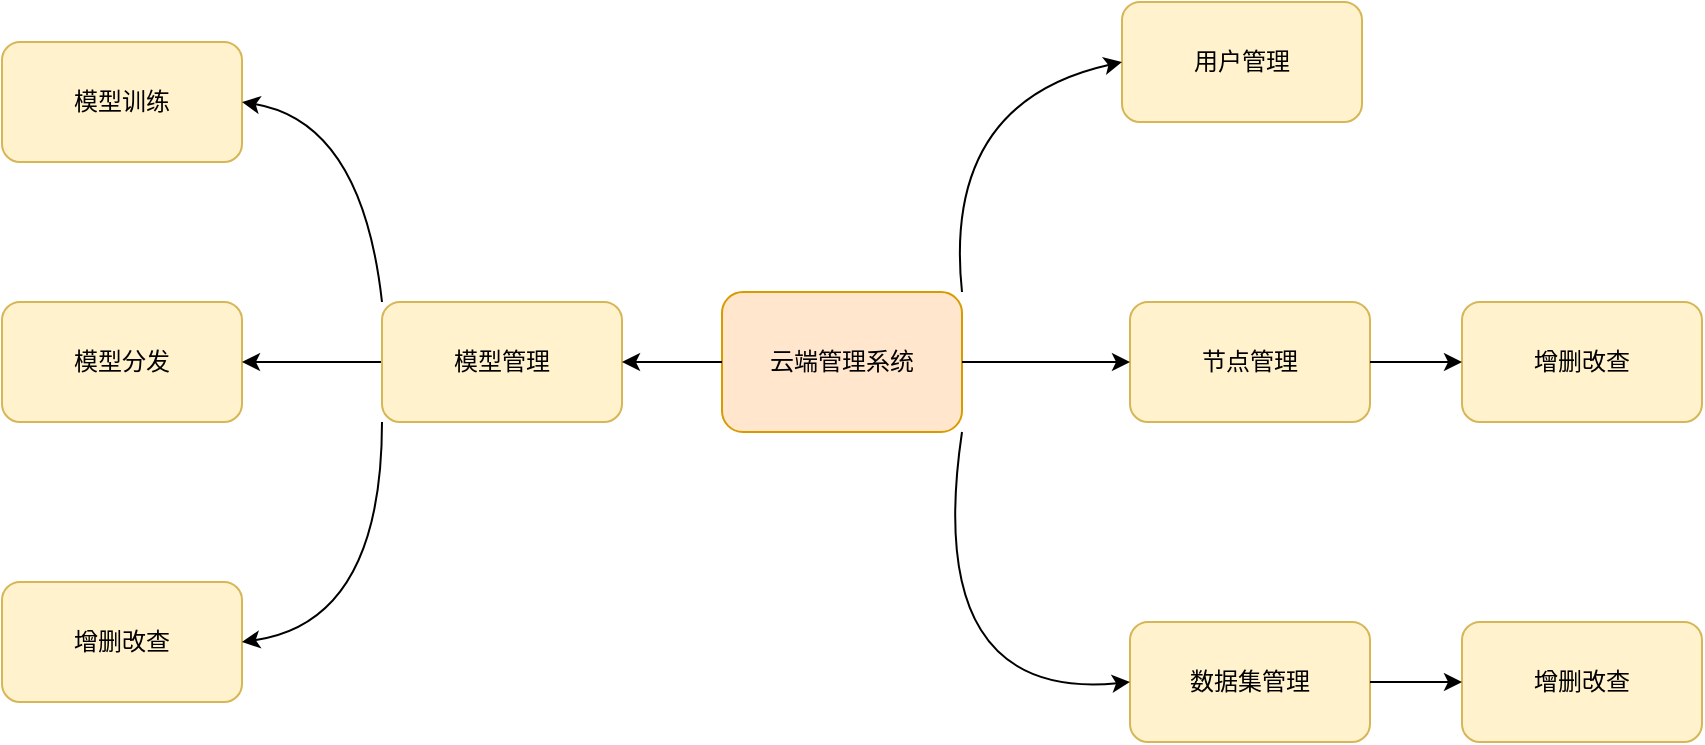 <mxfile version="22.1.16" type="device">
  <diagram name="第 1 页" id="9Oog0-D7ZCl4sMxFgo37">
    <mxGraphModel dx="1866" dy="797" grid="1" gridSize="10" guides="1" tooltips="1" connect="1" arrows="1" fold="1" page="1" pageScale="1" pageWidth="827" pageHeight="1169" math="0" shadow="0">
      <root>
        <mxCell id="0" />
        <mxCell id="1" parent="0" />
        <mxCell id="uxbuTQwOqJ31L3AToYdR-1" value="云端管理系统" style="rounded=1;whiteSpace=wrap;html=1;fillColor=#ffe6cc;strokeColor=#d79b00;" parent="1" vertex="1">
          <mxGeometry x="210" y="285" width="120" height="70" as="geometry" />
        </mxCell>
        <mxCell id="uxbuTQwOqJ31L3AToYdR-2" value="用户管理" style="rounded=1;whiteSpace=wrap;html=1;fillColor=#fff2cc;strokeColor=#d6b656;" parent="1" vertex="1">
          <mxGeometry x="410" y="140" width="120" height="60" as="geometry" />
        </mxCell>
        <mxCell id="uxbuTQwOqJ31L3AToYdR-3" value="节点管理" style="rounded=1;whiteSpace=wrap;html=1;fillColor=#fff2cc;strokeColor=#d6b656;" parent="1" vertex="1">
          <mxGeometry x="414" y="290" width="120" height="60" as="geometry" />
        </mxCell>
        <mxCell id="uxbuTQwOqJ31L3AToYdR-4" value="数据集管理" style="rounded=1;whiteSpace=wrap;html=1;fillColor=#fff2cc;strokeColor=#d6b656;" parent="1" vertex="1">
          <mxGeometry x="414" y="450" width="120" height="60" as="geometry" />
        </mxCell>
        <mxCell id="uxbuTQwOqJ31L3AToYdR-5" value="模型训练" style="rounded=1;whiteSpace=wrap;html=1;fillColor=#fff2cc;strokeColor=#d6b656;" parent="1" vertex="1">
          <mxGeometry x="-150" y="160" width="120" height="60" as="geometry" />
        </mxCell>
        <mxCell id="uxbuTQwOqJ31L3AToYdR-6" value="模型分发" style="rounded=1;whiteSpace=wrap;html=1;fillColor=#fff2cc;strokeColor=#d6b656;" parent="1" vertex="1">
          <mxGeometry x="-150" y="290" width="120" height="60" as="geometry" />
        </mxCell>
        <mxCell id="uxbuTQwOqJ31L3AToYdR-7" value="增删改查" style="rounded=1;whiteSpace=wrap;html=1;fillColor=#fff2cc;strokeColor=#d6b656;" parent="1" vertex="1">
          <mxGeometry x="-150" y="430" width="120" height="60" as="geometry" />
        </mxCell>
        <mxCell id="zJ-5HvcJPhkim34TcQ5L-1" value="" style="edgeStyle=none;orthogonalLoop=1;jettySize=auto;html=1;rounded=0;curved=1;exitX=1;exitY=0;exitDx=0;exitDy=0;entryX=0;entryY=0.5;entryDx=0;entryDy=0;" edge="1" parent="1" source="uxbuTQwOqJ31L3AToYdR-1" target="uxbuTQwOqJ31L3AToYdR-2">
          <mxGeometry width="80" relative="1" as="geometry">
            <mxPoint x="330" y="260" as="sourcePoint" />
            <mxPoint x="410" y="260" as="targetPoint" />
            <Array as="points">
              <mxPoint x="320" y="190" />
            </Array>
          </mxGeometry>
        </mxCell>
        <mxCell id="zJ-5HvcJPhkim34TcQ5L-2" value="" style="edgeStyle=none;orthogonalLoop=1;jettySize=auto;html=1;rounded=0;curved=1;entryX=1;entryY=0.5;entryDx=0;entryDy=0;exitX=0;exitY=0;exitDx=0;exitDy=0;" edge="1" parent="1" source="zJ-5HvcJPhkim34TcQ5L-13" target="uxbuTQwOqJ31L3AToYdR-5">
          <mxGeometry width="80" relative="1" as="geometry">
            <mxPoint x="30" y="250" as="sourcePoint" />
            <mxPoint x="440" y="90" as="targetPoint" />
            <Array as="points">
              <mxPoint x="30" y="200" />
            </Array>
          </mxGeometry>
        </mxCell>
        <mxCell id="zJ-5HvcJPhkim34TcQ5L-3" style="edgeStyle=orthogonalEdgeStyle;rounded=0;orthogonalLoop=1;jettySize=auto;html=1;exitX=0.5;exitY=1;exitDx=0;exitDy=0;" edge="1" parent="1" source="uxbuTQwOqJ31L3AToYdR-7" target="uxbuTQwOqJ31L3AToYdR-7">
          <mxGeometry relative="1" as="geometry" />
        </mxCell>
        <mxCell id="zJ-5HvcJPhkim34TcQ5L-4" value="" style="edgeStyle=none;orthogonalLoop=1;jettySize=auto;html=1;rounded=0;curved=1;entryX=1;entryY=0.5;entryDx=0;entryDy=0;exitX=0;exitY=1;exitDx=0;exitDy=0;" edge="1" parent="1" source="zJ-5HvcJPhkim34TcQ5L-13" target="uxbuTQwOqJ31L3AToYdR-7">
          <mxGeometry width="80" relative="1" as="geometry">
            <mxPoint x="10" y="460" as="sourcePoint" />
            <mxPoint x="110" y="420" as="targetPoint" />
            <Array as="points">
              <mxPoint x="40" y="450" />
            </Array>
          </mxGeometry>
        </mxCell>
        <mxCell id="zJ-5HvcJPhkim34TcQ5L-5" value="" style="edgeStyle=none;orthogonalLoop=1;jettySize=auto;html=1;rounded=0;curved=1;exitX=1;exitY=1;exitDx=0;exitDy=0;entryX=0;entryY=0.5;entryDx=0;entryDy=0;" edge="1" parent="1" source="uxbuTQwOqJ31L3AToYdR-1" target="uxbuTQwOqJ31L3AToYdR-4">
          <mxGeometry width="80" relative="1" as="geometry">
            <mxPoint x="220" y="365" as="sourcePoint" />
            <mxPoint x="110" y="510" as="targetPoint" />
            <Array as="points">
              <mxPoint x="310" y="490" />
            </Array>
          </mxGeometry>
        </mxCell>
        <mxCell id="zJ-5HvcJPhkim34TcQ5L-6" value="" style="edgeStyle=none;orthogonalLoop=1;jettySize=auto;html=1;rounded=0;curved=1;exitX=1;exitY=0.5;exitDx=0;exitDy=0;entryX=0;entryY=0.5;entryDx=0;entryDy=0;" edge="1" parent="1" source="uxbuTQwOqJ31L3AToYdR-1" target="uxbuTQwOqJ31L3AToYdR-3">
          <mxGeometry width="80" relative="1" as="geometry">
            <mxPoint x="350" y="319.5" as="sourcePoint" />
            <mxPoint x="430" y="319.5" as="targetPoint" />
            <Array as="points" />
          </mxGeometry>
        </mxCell>
        <mxCell id="zJ-5HvcJPhkim34TcQ5L-7" value="" style="edgeStyle=none;orthogonalLoop=1;jettySize=auto;html=1;rounded=0;curved=1;entryX=1;entryY=0.5;entryDx=0;entryDy=0;exitX=0;exitY=0.5;exitDx=0;exitDy=0;" edge="1" parent="1" source="zJ-5HvcJPhkim34TcQ5L-13" target="uxbuTQwOqJ31L3AToYdR-6">
          <mxGeometry width="80" relative="1" as="geometry">
            <mxPoint x="-30" y="320" as="sourcePoint" />
            <mxPoint x="340" y="320" as="targetPoint" />
            <Array as="points" />
          </mxGeometry>
        </mxCell>
        <mxCell id="zJ-5HvcJPhkim34TcQ5L-8" value="增删改查" style="rounded=1;whiteSpace=wrap;html=1;fillColor=#fff2cc;strokeColor=#d6b656;" vertex="1" parent="1">
          <mxGeometry x="580" y="290" width="120" height="60" as="geometry" />
        </mxCell>
        <mxCell id="zJ-5HvcJPhkim34TcQ5L-9" value="" style="edgeStyle=none;orthogonalLoop=1;jettySize=auto;html=1;rounded=0;curved=1;exitX=1;exitY=0.5;exitDx=0;exitDy=0;entryX=0;entryY=0.5;entryDx=0;entryDy=0;" edge="1" parent="1" source="uxbuTQwOqJ31L3AToYdR-3" target="zJ-5HvcJPhkim34TcQ5L-8">
          <mxGeometry width="80" relative="1" as="geometry">
            <mxPoint x="550.0" y="320" as="sourcePoint" />
            <mxPoint x="640" y="319.41" as="targetPoint" />
            <Array as="points" />
          </mxGeometry>
        </mxCell>
        <mxCell id="zJ-5HvcJPhkim34TcQ5L-10" value="增删改查" style="rounded=1;whiteSpace=wrap;html=1;fillColor=#fff2cc;strokeColor=#d6b656;" vertex="1" parent="1">
          <mxGeometry x="580" y="450" width="120" height="60" as="geometry" />
        </mxCell>
        <mxCell id="zJ-5HvcJPhkim34TcQ5L-11" value="" style="edgeStyle=none;orthogonalLoop=1;jettySize=auto;html=1;rounded=0;curved=1;exitX=1;exitY=0.5;exitDx=0;exitDy=0;entryX=0;entryY=0.5;entryDx=0;entryDy=0;" edge="1" parent="1" source="uxbuTQwOqJ31L3AToYdR-4" target="zJ-5HvcJPhkim34TcQ5L-10">
          <mxGeometry width="80" relative="1" as="geometry">
            <mxPoint x="570" y="469.41" as="sourcePoint" />
            <mxPoint x="646" y="469.41" as="targetPoint" />
            <Array as="points" />
          </mxGeometry>
        </mxCell>
        <mxCell id="zJ-5HvcJPhkim34TcQ5L-13" value="模型管理" style="rounded=1;whiteSpace=wrap;html=1;fillColor=#fff2cc;strokeColor=#d6b656;" vertex="1" parent="1">
          <mxGeometry x="40" y="290" width="120" height="60" as="geometry" />
        </mxCell>
        <mxCell id="zJ-5HvcJPhkim34TcQ5L-14" value="" style="edgeStyle=none;orthogonalLoop=1;jettySize=auto;html=1;rounded=0;curved=1;entryX=1;entryY=0.5;entryDx=0;entryDy=0;exitX=0;exitY=0.5;exitDx=0;exitDy=0;" edge="1" parent="1" source="uxbuTQwOqJ31L3AToYdR-1" target="zJ-5HvcJPhkim34TcQ5L-13">
          <mxGeometry width="80" relative="1" as="geometry">
            <mxPoint x="40" y="410" as="sourcePoint" />
            <mxPoint x="-90" y="410" as="targetPoint" />
            <Array as="points" />
          </mxGeometry>
        </mxCell>
      </root>
    </mxGraphModel>
  </diagram>
</mxfile>
